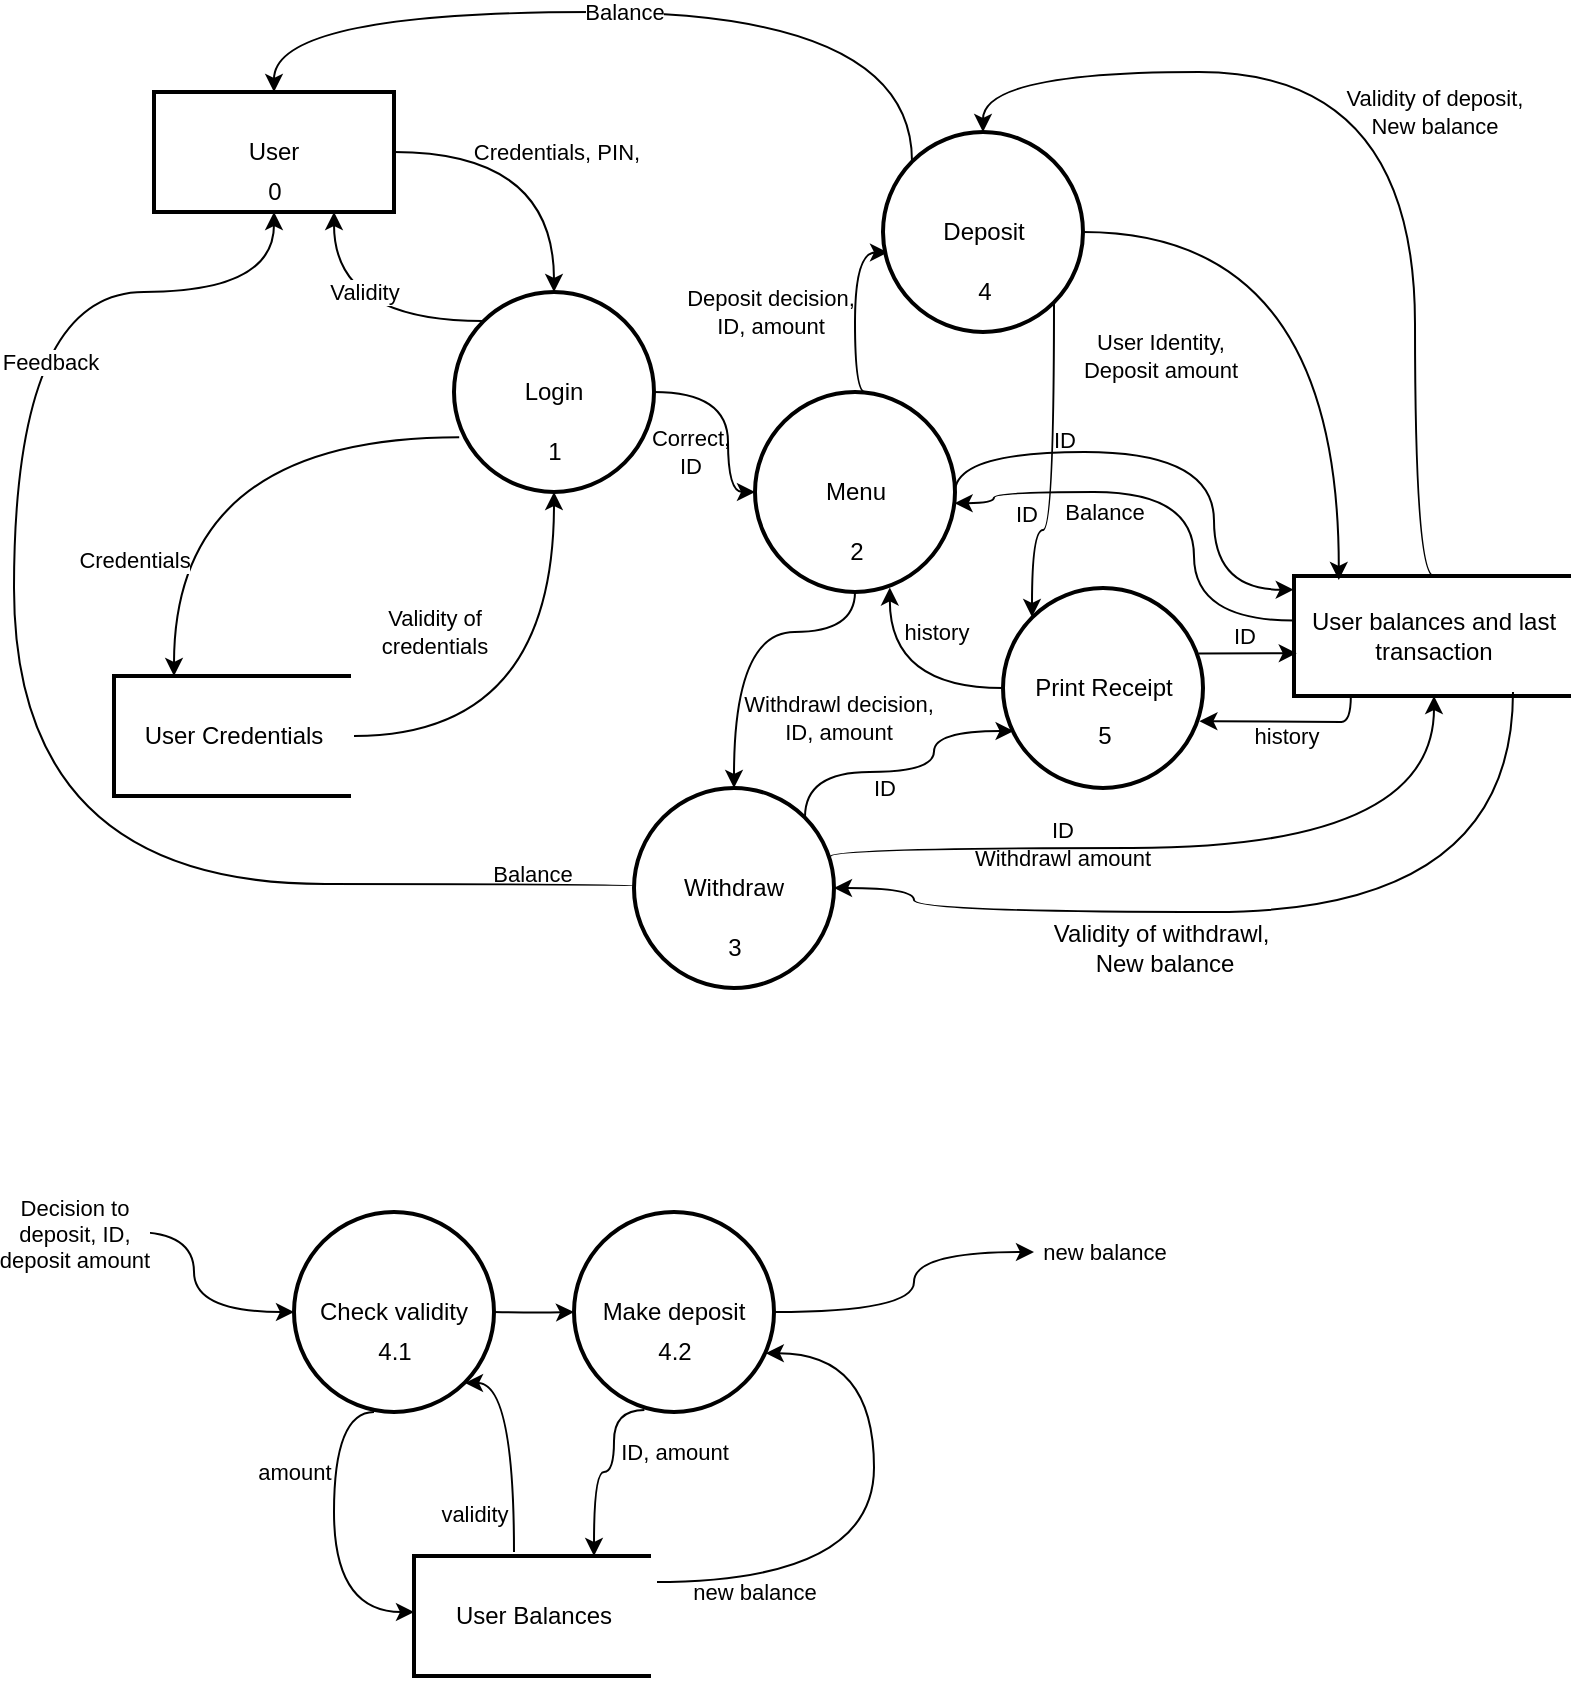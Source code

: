 <mxfile version="14.5.1" type="device" pages="2"><diagram id="20ip4_Ek6uK4f86xIrN_" name="Data-Flow Diagram"><mxGraphModel dx="952" dy="644" grid="1" gridSize="10" guides="1" tooltips="1" connect="1" arrows="1" fold="1" page="1" pageScale="1" pageWidth="827" pageHeight="1169" math="0" shadow="0"><root><mxCell id="0"/><mxCell id="1" parent="0"/><mxCell id="DNZP7xRx3pJeG5CFFN4x-2" value="" style="group" parent="1" vertex="1" connectable="0"><mxGeometry x="80" y="340" width="120" height="64" as="geometry"/></mxCell><mxCell id="DNZP7xRx3pJeG5CFFN4x-3" value="User Credentials" style="rounded=0;whiteSpace=wrap;html=1;strokeWidth=2;" parent="DNZP7xRx3pJeG5CFFN4x-2" vertex="1"><mxGeometry y="2" width="120" height="60" as="geometry"/></mxCell><mxCell id="DNZP7xRx3pJeG5CFFN4x-4" value="" style="endArrow=none;html=1;strokeWidth=3;strokeColor=#FFFFFF;endSize=7;startSize=10;rounded=0;jumpSize=3;" parent="DNZP7xRx3pJeG5CFFN4x-2" edge="1"><mxGeometry width="50" height="50" relative="1" as="geometry"><mxPoint x="120" y="64" as="sourcePoint"/><mxPoint x="120" as="targetPoint"/></mxGeometry></mxCell><mxCell id="DNZP7xRx3pJeG5CFFN4x-5" value="" style="group" parent="1" vertex="1" connectable="0"><mxGeometry x="670" y="290" width="140" height="64" as="geometry"/></mxCell><mxCell id="DNZP7xRx3pJeG5CFFN4x-6" value="User balances and last transaction" style="rounded=0;whiteSpace=wrap;html=1;strokeWidth=2;" parent="DNZP7xRx3pJeG5CFFN4x-5" vertex="1"><mxGeometry y="2" width="140" height="60" as="geometry"/></mxCell><mxCell id="DNZP7xRx3pJeG5CFFN4x-7" value="" style="endArrow=none;html=1;strokeWidth=3;strokeColor=#FFFFFF;endSize=7;startSize=10;rounded=0;jumpSize=3;" parent="DNZP7xRx3pJeG5CFFN4x-5" edge="1"><mxGeometry width="50" height="50" relative="1" as="geometry"><mxPoint x="140" y="64" as="sourcePoint"/><mxPoint x="140" as="targetPoint"/></mxGeometry></mxCell><mxCell id="DNZP7xRx3pJeG5CFFN4x-8" value="User" style="rounded=0;whiteSpace=wrap;html=1;strokeWidth=2;" parent="1" vertex="1"><mxGeometry x="100" y="50" width="120" height="60" as="geometry"/></mxCell><mxCell id="DNZP7xRx3pJeG5CFFN4x-12" value="" style="curved=1;endArrow=classic;html=1;fontSize=6;edgeStyle=orthogonalEdgeStyle;exitX=1;exitY=0.5;exitDx=0;exitDy=0;entryX=0.5;entryY=0;entryDx=0;entryDy=0;entryPerimeter=0;" parent="1" source="DNZP7xRx3pJeG5CFFN4x-8" target="lDetADTVNN6YPPrge81u-1" edge="1"><mxGeometry width="50" height="50" relative="1" as="geometry"><mxPoint x="200" y="72" as="sourcePoint"/><mxPoint x="278.96" y="162.6" as="targetPoint"/><Array as="points"><mxPoint x="300" y="80"/></Array></mxGeometry></mxCell><mxCell id="DNZP7xRx3pJeG5CFFN4x-14" value="Credentials, PIN," style="edgeLabel;html=1;align=center;verticalAlign=middle;resizable=0;points=[];rotation=0;labelBackgroundColor=none;" parent="DNZP7xRx3pJeG5CFFN4x-12" vertex="1" connectable="0"><mxGeometry x="-0.169" y="-11" relative="1" as="geometry"><mxPoint x="18" y="-11" as="offset"/></mxGeometry></mxCell><mxCell id="DNZP7xRx3pJeG5CFFN4x-13" value="" style="curved=1;endArrow=none;html=1;fontSize=6;edgeStyle=orthogonalEdgeStyle;exitX=0.5;exitY=1;exitDx=0;exitDy=0;entryX=0;entryY=0.5;entryDx=0;entryDy=0;entryPerimeter=0;startArrow=classic;startFill=1;endFill=0;" parent="1" source="DNZP7xRx3pJeG5CFFN4x-8" target="lDetADTVNN6YPPrge81u-5" edge="1"><mxGeometry width="50" height="50" relative="1" as="geometry"><mxPoint x="250" y="150" as="sourcePoint"/><mxPoint x="230" y="210" as="targetPoint"/><Array as="points"><mxPoint x="160" y="150"/><mxPoint x="30" y="150"/><mxPoint x="30" y="446"/><mxPoint x="341" y="446"/></Array></mxGeometry></mxCell><mxCell id="ltB92Kur-wiOjluLVhbf-3" value="Feedback" style="edgeLabel;html=1;align=center;verticalAlign=middle;resizable=0;points=[];" parent="DNZP7xRx3pJeG5CFFN4x-13" vertex="1" connectable="0"><mxGeometry x="-0.474" y="18" relative="1" as="geometry"><mxPoint as="offset"/></mxGeometry></mxCell><mxCell id="DNZP7xRx3pJeG5CFFN4x-16" value="" style="curved=1;endArrow=classic;html=1;fontSize=6;edgeStyle=orthogonalEdgeStyle;exitX=0.026;exitY=0.726;exitDx=0;exitDy=0;exitPerimeter=0;entryX=0.25;entryY=0;entryDx=0;entryDy=0;" parent="1" source="lDetADTVNN6YPPrge81u-1" target="DNZP7xRx3pJeG5CFFN4x-3" edge="1"><mxGeometry width="50" height="50" relative="1" as="geometry"><mxPoint x="253.2" y="245.5" as="sourcePoint"/><mxPoint x="150" y="300" as="targetPoint"/><Array as="points"><mxPoint x="110" y="223"/></Array></mxGeometry></mxCell><mxCell id="DNZP7xRx3pJeG5CFFN4x-17" value="Credentials" style="edgeLabel;html=1;align=center;verticalAlign=middle;resizable=0;points=[];" parent="DNZP7xRx3pJeG5CFFN4x-16" vertex="1" connectable="0"><mxGeometry x="0.44" y="-1" relative="1" as="geometry"><mxPoint x="-18.98" y="15.3" as="offset"/></mxGeometry></mxCell><mxCell id="DNZP7xRx3pJeG5CFFN4x-18" value="" style="curved=1;endArrow=classic;html=1;fontSize=6;edgeStyle=orthogonalEdgeStyle;exitX=1;exitY=0.5;exitDx=0;exitDy=0;entryX=0.5;entryY=1;entryDx=0;entryDy=0;entryPerimeter=0;" parent="1" source="DNZP7xRx3pJeG5CFFN4x-3" target="lDetADTVNN6YPPrge81u-1" edge="1"><mxGeometry width="50" height="50" relative="1" as="geometry"><mxPoint x="240" y="380" as="sourcePoint"/><mxPoint x="310" y="260" as="targetPoint"/><Array as="points"><mxPoint x="300" y="372"/></Array></mxGeometry></mxCell><mxCell id="DNZP7xRx3pJeG5CFFN4x-19" value="Validity of &lt;br&gt;credentials" style="edgeLabel;html=1;align=center;verticalAlign=middle;resizable=0;points=[];labelBackgroundColor=none;" parent="DNZP7xRx3pJeG5CFFN4x-18" vertex="1" connectable="0"><mxGeometry x="0.077" y="4" relative="1" as="geometry"><mxPoint x="-56.0" y="-32.57" as="offset"/></mxGeometry></mxCell><mxCell id="DNZP7xRx3pJeG5CFFN4x-20" value="" style="curved=1;endArrow=none;html=1;fontSize=6;edgeStyle=orthogonalEdgeStyle;exitX=0.5;exitY=0;exitDx=0;exitDy=0;exitPerimeter=0;entryX=0.5;entryY=0;entryDx=0;entryDy=0;startArrow=classic;startFill=1;endFill=0;" parent="1" source="lDetADTVNN6YPPrge81u-3" target="DNZP7xRx3pJeG5CFFN4x-6" edge="1"><mxGeometry width="50" height="50" relative="1" as="geometry"><mxPoint x="417.3" y="245.5" as="sourcePoint"/><mxPoint x="450.5" y="250" as="targetPoint"/><Array as="points"><mxPoint x="514.5" y="40"/><mxPoint x="730.5" y="40"/></Array></mxGeometry></mxCell><mxCell id="DNZP7xRx3pJeG5CFFN4x-22" value="User Identity,&lt;br&gt;Deposit amount" style="edgeLabel;html=1;align=center;verticalAlign=middle;resizable=0;points=[];labelBackgroundColor=none;" parent="DNZP7xRx3pJeG5CFFN4x-20" vertex="1" connectable="0"><mxGeometry x="-0.235" y="-3" relative="1" as="geometry"><mxPoint x="-75.5" y="139" as="offset"/></mxGeometry></mxCell><mxCell id="DNZP7xRx3pJeG5CFFN4x-23" value="" style="curved=1;endArrow=none;html=1;fontSize=6;edgeStyle=orthogonalEdgeStyle;exitX=0.16;exitY=0.033;exitDx=0;exitDy=0;startArrow=classic;startFill=1;endFill=0;exitPerimeter=0;entryX=1;entryY=0.5;entryDx=0;entryDy=0;entryPerimeter=0;" parent="1" source="DNZP7xRx3pJeG5CFFN4x-6" target="lDetADTVNN6YPPrge81u-3" edge="1"><mxGeometry width="50" height="50" relative="1" as="geometry"><mxPoint x="450.5" y="220" as="sourcePoint"/><mxPoint x="520.5" y="280" as="targetPoint"/><Array as="points"><mxPoint x="692" y="120"/></Array></mxGeometry></mxCell><mxCell id="DNZP7xRx3pJeG5CFFN4x-24" value="Validity of deposit,&lt;br&gt;New balance" style="edgeLabel;html=1;align=center;verticalAlign=middle;resizable=0;points=[];labelBackgroundColor=none;" parent="DNZP7xRx3pJeG5CFFN4x-23" vertex="1" connectable="0"><mxGeometry x="0.102" y="2" relative="1" as="geometry"><mxPoint x="49.6" y="-67.98" as="offset"/></mxGeometry></mxCell><mxCell id="UeiX7gl3dUkPdL3us73Y-2" style="edgeStyle=orthogonalEdgeStyle;rounded=0;orthogonalLoop=1;jettySize=auto;html=1;exitX=0.145;exitY=0.145;exitDx=0;exitDy=0;exitPerimeter=0;entryX=0.75;entryY=1;entryDx=0;entryDy=0;curved=1;" parent="1" source="lDetADTVNN6YPPrge81u-1" target="DNZP7xRx3pJeG5CFFN4x-8" edge="1"><mxGeometry relative="1" as="geometry"/></mxCell><mxCell id="ltB92Kur-wiOjluLVhbf-4" value="Validity" style="edgeLabel;html=1;align=center;verticalAlign=middle;resizable=0;points=[];" parent="UeiX7gl3dUkPdL3us73Y-2" vertex="1" connectable="0"><mxGeometry x="0.38" y="-13" relative="1" as="geometry"><mxPoint x="2" as="offset"/></mxGeometry></mxCell><mxCell id="lDetADTVNN6YPPrge81u-1" value="Login" style="strokeWidth=2;html=1;shape=mxgraph.flowchart.start_2;whiteSpace=wrap;" parent="1" vertex="1"><mxGeometry x="250" y="150" width="100" height="100" as="geometry"/></mxCell><mxCell id="lDetADTVNN6YPPrge81u-2" value="" style="curved=1;endArrow=classic;html=1;fontSize=6;edgeStyle=orthogonalEdgeStyle;entryX=0.025;entryY=0.602;entryDx=0;entryDy=0;entryPerimeter=0;" parent="1" target="lDetADTVNN6YPPrge81u-3" edge="1"><mxGeometry width="50" height="50" relative="1" as="geometry"><mxPoint x="460.5" y="210" as="sourcePoint"/><mxPoint x="440.5" y="200" as="targetPoint"/><Array as="points"><mxPoint x="450.5" y="200"/><mxPoint x="450.5" y="130"/></Array></mxGeometry></mxCell><mxCell id="lDetADTVNN6YPPrge81u-20" value="Deposit decision,&lt;br&gt;ID, amount" style="edgeLabel;html=1;align=center;verticalAlign=middle;resizable=0;points=[];labelBackgroundColor=none;" parent="lDetADTVNN6YPPrge81u-2" vertex="1" connectable="0"><mxGeometry x="0.145" y="1" relative="1" as="geometry"><mxPoint x="-41.5" y="0.83" as="offset"/></mxGeometry></mxCell><mxCell id="lDetADTVNN6YPPrge81u-3" value="Deposit" style="strokeWidth=2;html=1;shape=mxgraph.flowchart.start_2;whiteSpace=wrap;" parent="1" vertex="1"><mxGeometry x="464.5" y="70" width="100" height="100" as="geometry"/></mxCell><mxCell id="lDetADTVNN6YPPrge81u-4" value="" style="curved=1;endArrow=classic;html=1;fontSize=6;edgeStyle=orthogonalEdgeStyle;entryX=0.5;entryY=0;entryDx=0;entryDy=0;entryPerimeter=0;exitX=0.5;exitY=1;exitDx=0;exitDy=0;exitPerimeter=0;" parent="1" source="lDetADTVNN6YPPrge81u-15" target="lDetADTVNN6YPPrge81u-5" edge="1"><mxGeometry width="50" height="50" relative="1" as="geometry"><mxPoint x="420.5" y="310" as="sourcePoint"/><mxPoint x="490.5" y="320" as="targetPoint"/><Array as="points"><mxPoint x="450.5" y="320"/><mxPoint x="390.5" y="320"/></Array></mxGeometry></mxCell><mxCell id="lDetADTVNN6YPPrge81u-19" value="Withdrawl decision,&lt;br&gt;ID, amount" style="edgeLabel;html=1;align=center;verticalAlign=middle;resizable=0;points=[];labelBackgroundColor=none;" parent="lDetADTVNN6YPPrge81u-4" vertex="1" connectable="0"><mxGeometry x="0.043" y="1" relative="1" as="geometry"><mxPoint x="51" y="40.72" as="offset"/></mxGeometry></mxCell><mxCell id="lDetADTVNN6YPPrge81u-5" value="Withdraw" style="strokeWidth=2;html=1;shape=mxgraph.flowchart.start_2;whiteSpace=wrap;" parent="1" vertex="1"><mxGeometry x="340" y="398" width="100" height="100" as="geometry"/></mxCell><mxCell id="lDetADTVNN6YPPrge81u-6" value="" style="curved=1;endArrow=classic;html=1;fontSize=6;edgeStyle=orthogonalEdgeStyle;exitX=1;exitY=0.5;exitDx=0;exitDy=0;exitPerimeter=0;entryX=-0.001;entryY=0.114;entryDx=0;entryDy=0;entryPerimeter=0;" parent="1" source="lDetADTVNN6YPPrge81u-15" target="DNZP7xRx3pJeG5CFFN4x-6" edge="1"><mxGeometry width="50" height="50" relative="1" as="geometry"><mxPoint x="580.5" y="280" as="sourcePoint"/><mxPoint x="660.5" y="320.034" as="targetPoint"/><Array as="points"><mxPoint x="501" y="230"/><mxPoint x="630" y="230"/><mxPoint x="630" y="299"/></Array></mxGeometry></mxCell><mxCell id="lDetADTVNN6YPPrge81u-7" value="ID" style="edgeLabel;html=1;align=center;verticalAlign=middle;resizable=0;points=[];labelBackgroundColor=none;" parent="lDetADTVNN6YPPrge81u-6" vertex="1" connectable="0"><mxGeometry x="-0.149" y="-9" relative="1" as="geometry"><mxPoint x="-36.17" y="-15" as="offset"/></mxGeometry></mxCell><mxCell id="lDetADTVNN6YPPrge81u-8" value="" style="curved=1;endArrow=classic;html=1;fontSize=6;edgeStyle=orthogonalEdgeStyle;exitX=0;exitY=0.371;exitDx=0;exitDy=0;entryX=0.998;entryY=0.556;entryDx=0;entryDy=0;entryPerimeter=0;exitPerimeter=0;" parent="1" source="DNZP7xRx3pJeG5CFFN4x-6" target="lDetADTVNN6YPPrge81u-15" edge="1"><mxGeometry width="50" height="50" relative="1" as="geometry"><mxPoint x="620.5" y="340" as="sourcePoint"/><mxPoint x="501" y="264" as="targetPoint"/><Array as="points"><mxPoint x="620" y="314"/><mxPoint x="620" y="250"/><mxPoint x="520" y="250"/><mxPoint x="520" y="256"/></Array></mxGeometry></mxCell><mxCell id="lDetADTVNN6YPPrge81u-9" value="Balance" style="edgeLabel;html=1;align=center;verticalAlign=middle;resizable=0;points=[];labelBackgroundColor=none;" parent="lDetADTVNN6YPPrge81u-8" vertex="1" connectable="0"><mxGeometry x="0.092" y="-1" relative="1" as="geometry"><mxPoint x="-28.21" y="11" as="offset"/></mxGeometry></mxCell><mxCell id="lDetADTVNN6YPPrge81u-10" value="" style="curved=1;endArrow=classic;html=1;fontSize=6;edgeStyle=orthogonalEdgeStyle;entryX=0.5;entryY=1;entryDx=0;entryDy=0;exitX=0.981;exitY=0.343;exitDx=0;exitDy=0;exitPerimeter=0;" parent="1" source="lDetADTVNN6YPPrge81u-5" target="DNZP7xRx3pJeG5CFFN4x-6" edge="1"><mxGeometry width="50" height="50" relative="1" as="geometry"><mxPoint x="480" y="348" as="sourcePoint"/><mxPoint x="695" y="390" as="targetPoint"/><Array as="points"><mxPoint x="438" y="428"/><mxPoint x="740" y="428"/></Array></mxGeometry></mxCell><mxCell id="lDetADTVNN6YPPrge81u-11" value="ID&lt;br&gt;Withdrawl amount" style="edgeLabel;html=1;align=center;verticalAlign=middle;resizable=0;points=[];labelBackgroundColor=none;" parent="lDetADTVNN6YPPrge81u-10" vertex="1" connectable="0"><mxGeometry x="-0.132" y="2" relative="1" as="geometry"><mxPoint x="-46" as="offset"/></mxGeometry></mxCell><mxCell id="lDetADTVNN6YPPrge81u-12" value="" style="curved=1;endArrow=classic;html=1;fontSize=6;edgeStyle=orthogonalEdgeStyle;entryX=1;entryY=0.5;entryDx=0;entryDy=0;entryPerimeter=0;" parent="1" target="lDetADTVNN6YPPrge81u-5" edge="1"><mxGeometry width="50" height="50" relative="1" as="geometry"><mxPoint x="779.5" y="350" as="sourcePoint"/><mxPoint x="620.5" y="330" as="targetPoint"/><Array as="points"><mxPoint x="780" y="460"/><mxPoint x="480" y="460"/><mxPoint x="480" y="448"/></Array></mxGeometry></mxCell><mxCell id="lDetADTVNN6YPPrge81u-13" value="" style="curved=1;endArrow=classic;html=1;fontSize=6;edgeStyle=orthogonalEdgeStyle;exitX=0.145;exitY=0.145;exitDx=0;exitDy=0;exitPerimeter=0;entryX=0.5;entryY=0;entryDx=0;entryDy=0;" parent="1" source="lDetADTVNN6YPPrge81u-3" target="DNZP7xRx3pJeG5CFFN4x-8" edge="1"><mxGeometry width="50" height="50" relative="1" as="geometry"><mxPoint x="420" y="90" as="sourcePoint"/><mxPoint x="60" y="110" as="targetPoint"/><Array as="points"><mxPoint x="479" y="10"/><mxPoint x="160" y="10"/></Array></mxGeometry></mxCell><mxCell id="lDetADTVNN6YPPrge81u-24" value="Balance" style="edgeLabel;html=1;align=center;verticalAlign=middle;resizable=0;points=[];labelBackgroundColor=none;" parent="lDetADTVNN6YPPrge81u-13" vertex="1" connectable="0"><mxGeometry x="-0.715" y="14" relative="1" as="geometry"><mxPoint x="-176" y="418.5" as="offset"/></mxGeometry></mxCell><mxCell id="ltB92Kur-wiOjluLVhbf-2" value="Balance" style="edgeLabel;html=1;align=center;verticalAlign=middle;resizable=0;points=[];" parent="lDetADTVNN6YPPrge81u-13" vertex="1" connectable="0"><mxGeometry x="0.013" relative="1" as="geometry"><mxPoint x="1" as="offset"/></mxGeometry></mxCell><mxCell id="lDetADTVNN6YPPrge81u-15" value="Menu" style="strokeWidth=2;html=1;shape=mxgraph.flowchart.start_2;whiteSpace=wrap;labelBackgroundColor=none;" parent="1" vertex="1"><mxGeometry x="400.5" y="200.0" width="100" height="100" as="geometry"/></mxCell><mxCell id="lDetADTVNN6YPPrge81u-16" value="" style="curved=1;endArrow=classic;html=1;fontSize=6;edgeStyle=orthogonalEdgeStyle;exitX=1;exitY=0.5;exitDx=0;exitDy=0;exitPerimeter=0;entryX=0;entryY=0.5;entryDx=0;entryDy=0;entryPerimeter=0;" parent="1" source="lDetADTVNN6YPPrge81u-1" target="lDetADTVNN6YPPrge81u-15" edge="1"><mxGeometry width="50" height="50" relative="1" as="geometry"><mxPoint x="386" y="235.5" as="sourcePoint"/><mxPoint x="510.5" y="280" as="targetPoint"/><Array as="points"><mxPoint x="387" y="200"/><mxPoint x="387" y="250"/></Array></mxGeometry></mxCell><mxCell id="lDetADTVNN6YPPrge81u-21" value="Correct, &lt;br&gt;ID" style="edgeLabel;html=1;align=center;verticalAlign=middle;resizable=0;points=[];labelBackgroundColor=none;" parent="lDetADTVNN6YPPrge81u-16" vertex="1" connectable="0"><mxGeometry x="-0.46" y="-4" relative="1" as="geometry"><mxPoint x="-9" y="26" as="offset"/></mxGeometry></mxCell><mxCell id="lDetADTVNN6YPPrge81u-18" value="Validity of withdrawl,&amp;nbsp;&lt;br&gt;New balance" style="text;html=1;align=center;verticalAlign=middle;resizable=0;points=[];autosize=1;" parent="1" vertex="1"><mxGeometry x="540" y="463" width="130" height="30" as="geometry"/></mxCell><mxCell id="lDetADTVNN6YPPrge81u-27" value="0" style="text;html=1;align=center;verticalAlign=middle;resizable=0;points=[];autosize=1;" parent="1" vertex="1"><mxGeometry x="150" y="90" width="20" height="20" as="geometry"/></mxCell><mxCell id="lDetADTVNN6YPPrge81u-28" value="1" style="text;html=1;align=center;verticalAlign=middle;resizable=0;points=[];autosize=1;" parent="1" vertex="1"><mxGeometry x="290" y="220" width="20" height="20" as="geometry"/></mxCell><mxCell id="lDetADTVNN6YPPrge81u-29" value="2" style="text;html=1;align=center;verticalAlign=middle;resizable=0;points=[];autosize=1;" parent="1" vertex="1"><mxGeometry x="440.5" y="270" width="20" height="20" as="geometry"/></mxCell><mxCell id="lDetADTVNN6YPPrge81u-30" value="3" style="text;html=1;align=center;verticalAlign=middle;resizable=0;points=[];autosize=1;" parent="1" vertex="1"><mxGeometry x="380" y="468" width="20" height="20" as="geometry"/></mxCell><mxCell id="lDetADTVNN6YPPrge81u-31" value="4" style="text;html=1;align=center;verticalAlign=middle;resizable=0;points=[];autosize=1;" parent="1" vertex="1"><mxGeometry x="504.5" y="140" width="20" height="20" as="geometry"/></mxCell><mxCell id="lDetADTVNN6YPPrge81u-32" value="Check validity" style="strokeWidth=2;html=1;shape=mxgraph.flowchart.start_2;whiteSpace=wrap;labelBackgroundColor=none;" parent="1" vertex="1"><mxGeometry x="170" y="610" width="100" height="100" as="geometry"/></mxCell><mxCell id="lDetADTVNN6YPPrge81u-33" value="" style="curved=1;endArrow=classic;html=1;fontSize=6;edgeStyle=orthogonalEdgeStyle;entryX=0;entryY=0.5;entryDx=0;entryDy=0;entryPerimeter=0;" parent="1" target="lDetADTVNN6YPPrge81u-32" edge="1"><mxGeometry width="50" height="50" relative="1" as="geometry"><mxPoint x="90" y="620" as="sourcePoint"/><mxPoint x="140" y="640" as="targetPoint"/><Array as="points"><mxPoint x="120" y="620"/><mxPoint x="120" y="660"/></Array></mxGeometry></mxCell><mxCell id="lDetADTVNN6YPPrge81u-34" value="Decision to&lt;br&gt;deposit, ID, &lt;br&gt;deposit amount" style="edgeLabel;html=1;align=center;verticalAlign=middle;resizable=0;points=[];" parent="lDetADTVNN6YPPrge81u-33" vertex="1" connectable="0"><mxGeometry x="-0.087" relative="1" as="geometry"><mxPoint x="-59.97" y="-24.55" as="offset"/></mxGeometry></mxCell><mxCell id="lDetADTVNN6YPPrge81u-35" value="4.1" style="text;html=1;align=center;verticalAlign=middle;resizable=0;points=[];autosize=1;" parent="1" vertex="1"><mxGeometry x="205" y="670" width="30" height="20" as="geometry"/></mxCell><mxCell id="lDetADTVNN6YPPrge81u-36" value="Make deposit" style="strokeWidth=2;html=1;shape=mxgraph.flowchart.start_2;whiteSpace=wrap;labelBackgroundColor=none;" parent="1" vertex="1"><mxGeometry x="310" y="610" width="100" height="100" as="geometry"/></mxCell><mxCell id="lDetADTVNN6YPPrge81u-37" value="" style="curved=1;endArrow=classic;html=1;fontSize=6;edgeStyle=orthogonalEdgeStyle;entryX=0;entryY=0.5;entryDx=0;entryDy=0;entryPerimeter=0;" parent="1" target="lDetADTVNN6YPPrge81u-36" edge="1"><mxGeometry width="50" height="50" relative="1" as="geometry"><mxPoint x="270" y="660" as="sourcePoint"/><mxPoint x="310" y="680" as="targetPoint"/><Array as="points"/></mxGeometry></mxCell><mxCell id="lDetADTVNN6YPPrge81u-41" value="" style="curved=1;endArrow=classic;html=1;fontSize=6;edgeStyle=orthogonalEdgeStyle;entryX=0;entryY=0.5;entryDx=0;entryDy=0;" parent="1" edge="1"><mxGeometry width="50" height="50" relative="1" as="geometry"><mxPoint x="210" y="710" as="sourcePoint"/><mxPoint x="230" y="810" as="targetPoint"/><Array as="points"><mxPoint x="190" y="710"/><mxPoint x="190" y="810"/></Array></mxGeometry></mxCell><mxCell id="lDetADTVNN6YPPrge81u-58" value="amount" style="edgeLabel;html=1;align=center;verticalAlign=middle;resizable=0;points=[];labelBackgroundColor=none;" parent="lDetADTVNN6YPPrge81u-41" vertex="1" connectable="0"><mxGeometry x="0.073" relative="1" as="geometry"><mxPoint x="-20" y="-36" as="offset"/></mxGeometry></mxCell><mxCell id="lDetADTVNN6YPPrge81u-43" value="Print Receipt" style="strokeWidth=2;html=1;shape=mxgraph.flowchart.start_2;whiteSpace=wrap;labelBackgroundColor=none;" parent="1" vertex="1"><mxGeometry x="524.5" y="298" width="100" height="100" as="geometry"/></mxCell><mxCell id="lDetADTVNN6YPPrge81u-44" value="" style="curved=1;endArrow=classic;html=1;fontSize=6;edgeStyle=orthogonalEdgeStyle;exitX=0.855;exitY=0.855;exitDx=0;exitDy=0;exitPerimeter=0;entryX=0.145;entryY=0.145;entryDx=0;entryDy=0;entryPerimeter=0;" parent="1" source="lDetADTVNN6YPPrge81u-3" target="lDetADTVNN6YPPrge81u-43" edge="1"><mxGeometry width="50" height="50" relative="1" as="geometry"><mxPoint x="510" y="290" as="sourcePoint"/><mxPoint x="550" y="310" as="targetPoint"/><Array as="points"><mxPoint x="550" y="269"/><mxPoint x="539" y="269"/></Array></mxGeometry></mxCell><mxCell id="lDetADTVNN6YPPrge81u-47" value="ID" style="edgeLabel;html=1;align=center;verticalAlign=middle;resizable=0;points=[];labelBackgroundColor=none;" parent="lDetADTVNN6YPPrge81u-44" vertex="1" connectable="0"><mxGeometry x="0.021" y="3" relative="1" as="geometry"><mxPoint x="-17.5" y="19.71" as="offset"/></mxGeometry></mxCell><mxCell id="lDetADTVNN6YPPrge81u-45" value="" style="curved=1;endArrow=classic;html=1;fontSize=6;edgeStyle=orthogonalEdgeStyle;entryX=0.674;entryY=0.977;entryDx=0;entryDy=0;entryPerimeter=0;exitX=0;exitY=0.5;exitDx=0;exitDy=0;exitPerimeter=0;" parent="1" source="lDetADTVNN6YPPrge81u-43" target="lDetADTVNN6YPPrge81u-15" edge="1"><mxGeometry width="50" height="50" relative="1" as="geometry"><mxPoint x="521" y="330" as="sourcePoint"/><mxPoint x="540" y="350" as="targetPoint"/><Array as="points"><mxPoint x="468" y="348"/></Array></mxGeometry></mxCell><mxCell id="lDetADTVNN6YPPrge81u-46" value="history" style="edgeLabel;html=1;align=center;verticalAlign=middle;resizable=0;points=[];labelBackgroundColor=none;" parent="lDetADTVNN6YPPrge81u-45" vertex="1" connectable="0"><mxGeometry x="0.17" relative="1" as="geometry"><mxPoint x="22.67" y="-21.93" as="offset"/></mxGeometry></mxCell><mxCell id="lDetADTVNN6YPPrge81u-48" value="" style="curved=1;endArrow=classic;html=1;fontSize=6;edgeStyle=orthogonalEdgeStyle;exitX=0.977;exitY=0.327;exitDx=0;exitDy=0;exitPerimeter=0;entryX=0.01;entryY=0.643;entryDx=0;entryDy=0;entryPerimeter=0;" parent="1" source="lDetADTVNN6YPPrge81u-43" target="DNZP7xRx3pJeG5CFFN4x-6" edge="1"><mxGeometry width="50" height="50" relative="1" as="geometry"><mxPoint x="640" y="340" as="sourcePoint"/><mxPoint x="680" y="360" as="targetPoint"/><Array as="points"/></mxGeometry></mxCell><mxCell id="lDetADTVNN6YPPrge81u-49" value="ID" style="edgeLabel;html=1;align=center;verticalAlign=middle;resizable=0;points=[];" parent="lDetADTVNN6YPPrge81u-48" vertex="1" connectable="0"><mxGeometry x="-0.082" y="1" relative="1" as="geometry"><mxPoint y="-8" as="offset"/></mxGeometry></mxCell><mxCell id="lDetADTVNN6YPPrge81u-50" value="" style="curved=1;endArrow=classic;html=1;fontSize=6;edgeStyle=orthogonalEdgeStyle;entryX=0.982;entryY=0.666;entryDx=0;entryDy=0;entryPerimeter=0;exitX=0.203;exitY=1.001;exitDx=0;exitDy=0;exitPerimeter=0;" parent="1" source="DNZP7xRx3pJeG5CFFN4x-6" target="lDetADTVNN6YPPrge81u-43" edge="1"><mxGeometry width="50" height="50" relative="1" as="geometry"><mxPoint x="590" y="340" as="sourcePoint"/><mxPoint x="630" y="360" as="targetPoint"/><Array as="points"><mxPoint x="689" y="365"/><mxPoint x="630" y="365"/></Array></mxGeometry></mxCell><mxCell id="lDetADTVNN6YPPrge81u-51" value="history" style="edgeLabel;html=1;align=center;verticalAlign=middle;resizable=0;points=[];" parent="lDetADTVNN6YPPrge81u-50" vertex="1" connectable="0"><mxGeometry x="-0.2" relative="1" as="geometry"><mxPoint x="-9.92" y="7" as="offset"/></mxGeometry></mxCell><mxCell id="lDetADTVNN6YPPrge81u-52" value="5" style="text;html=1;align=center;verticalAlign=middle;resizable=0;points=[];autosize=1;" parent="1" vertex="1"><mxGeometry x="564.5" y="362" width="20" height="20" as="geometry"/></mxCell><mxCell id="lDetADTVNN6YPPrge81u-55" value="4.2" style="text;html=1;align=center;verticalAlign=middle;resizable=0;points=[];autosize=1;" parent="1" vertex="1"><mxGeometry x="345" y="670" width="30" height="20" as="geometry"/></mxCell><mxCell id="lDetADTVNN6YPPrge81u-56" value="" style="curved=1;endArrow=classic;html=1;fontSize=6;edgeStyle=orthogonalEdgeStyle;entryX=0.855;entryY=0.855;entryDx=0;entryDy=0;entryPerimeter=0;" parent="1" target="lDetADTVNN6YPPrge81u-32" edge="1"><mxGeometry width="50" height="50" relative="1" as="geometry"><mxPoint x="280" y="780" as="sourcePoint"/><mxPoint x="310" y="750" as="targetPoint"/><Array as="points"><mxPoint x="280" y="780"/><mxPoint x="280" y="696"/></Array></mxGeometry></mxCell><mxCell id="lDetADTVNN6YPPrge81u-57" value="validity" style="edgeLabel;html=1;align=center;verticalAlign=middle;resizable=0;points=[];" parent="lDetADTVNN6YPPrge81u-56" vertex="1" connectable="0"><mxGeometry x="-0.18" relative="1" as="geometry"><mxPoint x="-20" y="24.8" as="offset"/></mxGeometry></mxCell><mxCell id="lDetADTVNN6YPPrge81u-59" value="" style="curved=1;endArrow=classic;html=1;fontSize=6;edgeStyle=orthogonalEdgeStyle;exitX=0.352;exitY=0.99;exitDx=0;exitDy=0;exitPerimeter=0;entryX=0.75;entryY=0;entryDx=0;entryDy=0;" parent="1" source="lDetADTVNN6YPPrge81u-36" target="lDetADTVNN6YPPrge81u-66" edge="1"><mxGeometry width="50" height="50" relative="1" as="geometry"><mxPoint x="330" y="730" as="sourcePoint"/><mxPoint x="320" y="780" as="targetPoint"/><Array as="points"><mxPoint x="330" y="709"/><mxPoint x="330" y="740"/><mxPoint x="320" y="740"/></Array></mxGeometry></mxCell><mxCell id="lDetADTVNN6YPPrge81u-60" value="ID, amount" style="edgeLabel;html=1;align=center;verticalAlign=middle;resizable=0;points=[];labelBackgroundColor=none;" parent="lDetADTVNN6YPPrge81u-59" vertex="1" connectable="0"><mxGeometry x="-0.006" y="5" relative="1" as="geometry"><mxPoint x="32.8" y="-15" as="offset"/></mxGeometry></mxCell><mxCell id="lDetADTVNN6YPPrge81u-61" value="" style="curved=1;endArrow=classic;html=1;fontSize=6;edgeStyle=orthogonalEdgeStyle;entryX=0.959;entryY=0.706;entryDx=0;entryDy=0;entryPerimeter=0;" parent="1" source="lDetADTVNN6YPPrge81u-66" target="lDetADTVNN6YPPrge81u-36" edge="1"><mxGeometry width="50" height="50" relative="1" as="geometry"><mxPoint x="360" y="790" as="sourcePoint"/><mxPoint x="420" y="770" as="targetPoint"/><Array as="points"><mxPoint x="460" y="795"/><mxPoint x="460" y="681"/></Array></mxGeometry></mxCell><mxCell id="lDetADTVNN6YPPrge81u-62" value="new balance" style="edgeLabel;html=1;align=center;verticalAlign=middle;resizable=0;points=[];labelBackgroundColor=none;" parent="lDetADTVNN6YPPrge81u-61" vertex="1" connectable="0"><mxGeometry x="-0.582" y="6" relative="1" as="geometry"><mxPoint x="-8.32" y="10.94" as="offset"/></mxGeometry></mxCell><mxCell id="lDetADTVNN6YPPrge81u-65" value="" style="group;labelBackgroundColor=none;" parent="1" vertex="1" connectable="0"><mxGeometry x="230" y="780" width="120" height="64" as="geometry"/></mxCell><mxCell id="lDetADTVNN6YPPrge81u-66" value="User Balances" style="rounded=0;whiteSpace=wrap;html=1;strokeWidth=2;" parent="lDetADTVNN6YPPrge81u-65" vertex="1"><mxGeometry y="2" width="120" height="60" as="geometry"/></mxCell><mxCell id="lDetADTVNN6YPPrge81u-67" value="" style="endArrow=none;html=1;strokeWidth=3;strokeColor=#FFFFFF;endSize=7;startSize=10;rounded=0;jumpSize=3;" parent="lDetADTVNN6YPPrge81u-65" edge="1"><mxGeometry width="50" height="50" relative="1" as="geometry"><mxPoint x="120" y="64" as="sourcePoint"/><mxPoint x="120" as="targetPoint"/></mxGeometry></mxCell><mxCell id="lDetADTVNN6YPPrge81u-68" value="" style="curved=1;endArrow=classic;html=1;fontSize=6;edgeStyle=orthogonalEdgeStyle;exitX=1;exitY=0.5;exitDx=0;exitDy=0;exitPerimeter=0;" parent="1" source="lDetADTVNN6YPPrge81u-36" edge="1"><mxGeometry width="50" height="50" relative="1" as="geometry"><mxPoint x="570" y="760" as="sourcePoint"/><mxPoint x="540" y="630" as="targetPoint"/><Array as="points"><mxPoint x="480" y="660"/><mxPoint x="480" y="630"/></Array></mxGeometry></mxCell><mxCell id="lDetADTVNN6YPPrge81u-69" value="new balance" style="edgeLabel;html=1;align=center;verticalAlign=middle;resizable=0;points=[];labelBackgroundColor=none;" parent="lDetADTVNN6YPPrge81u-68" vertex="1" connectable="0"><mxGeometry x="-0.106" y="2" relative="1" as="geometry"><mxPoint x="97" y="-29" as="offset"/></mxGeometry></mxCell><mxCell id="RnDN4sFB32BGpCZ2LIlA-1" value="" style="curved=1;endArrow=classic;html=1;fontSize=6;edgeStyle=orthogonalEdgeStyle;exitX=0.855;exitY=0.145;exitDx=0;exitDy=0;exitPerimeter=0;entryX=0.053;entryY=0.715;entryDx=0;entryDy=0;entryPerimeter=0;" parent="1" source="lDetADTVNN6YPPrge81u-5" target="lDetADTVNN6YPPrge81u-43" edge="1"><mxGeometry width="50" height="50" relative="1" as="geometry"><mxPoint x="490" y="330" as="sourcePoint"/><mxPoint x="526" y="369" as="targetPoint"/><Array as="points"><mxPoint x="426" y="390"/><mxPoint x="490" y="390"/><mxPoint x="490" y="369"/></Array></mxGeometry></mxCell><mxCell id="RnDN4sFB32BGpCZ2LIlA-2" value="&lt;span style=&quot;color: rgba(0 , 0 , 0 , 0) ; font-family: monospace ; font-size: 0px ; background-color: rgb(248 , 249 , 250)&quot;&gt;%3CmxGraphModel%3E%3Croot%3E%3CmxCell%20id%3D%220%22%2F%3E%3CmxCell%20id%3D%221%22%20parent%3D%220%22%2F%3E%3CmxCell%20id%3D%222%22%20value%3D%22ID%22%20style%3D%22edgeLabel%3Bhtml%3D1%3Balign%3Dcenter%3BverticalAlign%3Dmiddle%3Bresizable%3D0%3Bpoints%3D%5B%5D%3BlabelBackgroundColor%3Dnone%3B%22%20vertex%3D%221%22%20connectable%3D%220%22%20parent%3D%221%22%3E%3CmxGeometry%20x%3D%22535.5%22%20y%3D%22260.81%22%20as%3D%22geometry%22%2F%3E%3C%2FmxCell%3E%3C%2Froot%3E%3C%2FmxGraphModel%3E&lt;/span&gt;" style="edgeLabel;html=1;align=center;verticalAlign=middle;resizable=0;points=[];" parent="RnDN4sFB32BGpCZ2LIlA-1" vertex="1" connectable="0"><mxGeometry x="-0.143" relative="1" as="geometry"><mxPoint as="offset"/></mxGeometry></mxCell><mxCell id="RnDN4sFB32BGpCZ2LIlA-3" value="ID" style="edgeLabel;html=1;align=center;verticalAlign=middle;resizable=0;points=[];labelBackgroundColor=none;" parent="1" vertex="1" connectable="0"><mxGeometry x="464.5" y="398.0" as="geometry"/></mxCell></root></mxGraphModel></diagram><diagram id="ZZBaNJOqhxRFfaWbpdSK" name="Context Diagram"><mxGraphModel dx="952" dy="644" grid="1" gridSize="10" guides="1" tooltips="1" connect="1" arrows="1" fold="1" page="1" pageScale="1" pageWidth="827" pageHeight="1169" math="0" shadow="0"><root><mxCell id="ra8PC0ORaxS_xf7rytrG-0"/><mxCell id="ra8PC0ORaxS_xf7rytrG-1" parent="ra8PC0ORaxS_xf7rytrG-0"/><mxCell id="1V2MW9h32SBhmgLQW8NA-4" style="edgeStyle=orthogonalEdgeStyle;curved=1;rounded=0;orthogonalLoop=1;jettySize=auto;html=1;exitX=0.5;exitY=1;exitDx=0;exitDy=0;entryX=0.75;entryY=1;entryDx=0;entryDy=0;" parent="ra8PC0ORaxS_xf7rytrG-1" source="1V2MW9h32SBhmgLQW8NA-0" target="1V2MW9h32SBhmgLQW8NA-1" edge="1"><mxGeometry relative="1" as="geometry"><Array as="points"><mxPoint x="650" y="640"/><mxPoint x="240" y="640"/></Array></mxGeometry></mxCell><mxCell id="1V2MW9h32SBhmgLQW8NA-5" value="Menu/Exit" style="edgeLabel;html=1;align=center;verticalAlign=middle;resizable=0;points=[];" parent="1V2MW9h32SBhmgLQW8NA-4" vertex="1" connectable="0"><mxGeometry x="-0.179" y="1" relative="1" as="geometry"><mxPoint x="-9" as="offset"/></mxGeometry></mxCell><mxCell id="1V2MW9h32SBhmgLQW8NA-15" style="edgeStyle=orthogonalEdgeStyle;curved=1;rounded=0;orthogonalLoop=1;jettySize=auto;html=1;exitX=0;exitY=1;exitDx=0;exitDy=0;entryX=1;entryY=1;entryDx=0;entryDy=0;" parent="ra8PC0ORaxS_xf7rytrG-1" source="1V2MW9h32SBhmgLQW8NA-0" target="1V2MW9h32SBhmgLQW8NA-1" edge="1"><mxGeometry relative="1" as="geometry"><Array as="points"><mxPoint x="622" y="600"/><mxPoint x="270" y="600"/></Array></mxGeometry></mxCell><mxCell id="1V2MW9h32SBhmgLQW8NA-18" value="Balance" style="edgeLabel;html=1;align=center;verticalAlign=middle;resizable=0;points=[];" parent="1V2MW9h32SBhmgLQW8NA-15" vertex="1" connectable="0"><mxGeometry x="-0.088" y="2" relative="1" as="geometry"><mxPoint as="offset"/></mxGeometry></mxCell><mxCell id="1V2MW9h32SBhmgLQW8NA-16" style="edgeStyle=orthogonalEdgeStyle;curved=1;rounded=0;orthogonalLoop=1;jettySize=auto;html=1;exitX=1;exitY=1;exitDx=0;exitDy=0;entryX=0.5;entryY=1;entryDx=0;entryDy=0;" parent="ra8PC0ORaxS_xf7rytrG-1" source="1V2MW9h32SBhmgLQW8NA-0" target="1V2MW9h32SBhmgLQW8NA-1" edge="1"><mxGeometry relative="1" as="geometry"><Array as="points"><mxPoint x="678" y="680"/><mxPoint x="210" y="680"/></Array></mxGeometry></mxCell><mxCell id="1V2MW9h32SBhmgLQW8NA-19" value="Receipt with deposited amount" style="edgeLabel;html=1;align=center;verticalAlign=middle;resizable=0;points=[];" parent="1V2MW9h32SBhmgLQW8NA-16" vertex="1" connectable="0"><mxGeometry x="-0.066" y="-2" relative="1" as="geometry"><mxPoint as="offset"/></mxGeometry></mxCell><mxCell id="1V2MW9h32SBhmgLQW8NA-17" style="edgeStyle=orthogonalEdgeStyle;curved=1;rounded=0;orthogonalLoop=1;jettySize=auto;html=1;exitX=1;exitY=0.5;exitDx=0;exitDy=0;" parent="ra8PC0ORaxS_xf7rytrG-1" source="1V2MW9h32SBhmgLQW8NA-0" edge="1"><mxGeometry relative="1" as="geometry"><mxPoint x="180" y="540" as="targetPoint"/><Array as="points"><mxPoint x="690" y="740"/><mxPoint x="180" y="740"/></Array></mxGeometry></mxCell><mxCell id="1V2MW9h32SBhmgLQW8NA-20" value="Receipt with withdrawn amount" style="edgeLabel;html=1;align=center;verticalAlign=middle;resizable=0;points=[];" parent="1V2MW9h32SBhmgLQW8NA-17" vertex="1" connectable="0"><mxGeometry x="-0.018" y="-2" relative="1" as="geometry"><mxPoint as="offset"/></mxGeometry></mxCell><mxCell id="1V2MW9h32SBhmgLQW8NA-0" value="Great Bank Atm" style="ellipse;whiteSpace=wrap;html=1;aspect=fixed;" parent="ra8PC0ORaxS_xf7rytrG-1" vertex="1"><mxGeometry x="610" y="480" width="80" height="80" as="geometry"/></mxCell><mxCell id="1V2MW9h32SBhmgLQW8NA-2" style="edgeStyle=orthogonalEdgeStyle;rounded=0;orthogonalLoop=1;jettySize=auto;html=1;exitX=0.75;exitY=0;exitDx=0;exitDy=0;entryX=0.5;entryY=0;entryDx=0;entryDy=0;curved=1;" parent="ra8PC0ORaxS_xf7rytrG-1" source="1V2MW9h32SBhmgLQW8NA-1" target="1V2MW9h32SBhmgLQW8NA-0" edge="1"><mxGeometry relative="1" as="geometry"><Array as="points"><mxPoint x="240" y="390"/><mxPoint x="650" y="390"/></Array></mxGeometry></mxCell><mxCell id="1V2MW9h32SBhmgLQW8NA-3" value="User Login &amp;amp; Pin" style="edgeLabel;html=1;align=center;verticalAlign=middle;resizable=0;points=[];" parent="1V2MW9h32SBhmgLQW8NA-2" vertex="1" connectable="0"><mxGeometry x="0.112" y="1" relative="1" as="geometry"><mxPoint as="offset"/></mxGeometry></mxCell><mxCell id="1V2MW9h32SBhmgLQW8NA-6" style="edgeStyle=orthogonalEdgeStyle;curved=1;rounded=0;orthogonalLoop=1;jettySize=auto;html=1;exitX=1;exitY=0;exitDx=0;exitDy=0;entryX=0;entryY=0;entryDx=0;entryDy=0;" parent="ra8PC0ORaxS_xf7rytrG-1" source="1V2MW9h32SBhmgLQW8NA-1" target="1V2MW9h32SBhmgLQW8NA-0" edge="1"><mxGeometry relative="1" as="geometry"><mxPoint x="580" y="460" as="targetPoint"/><Array as="points"><mxPoint x="270" y="440"/><mxPoint x="622" y="440"/></Array></mxGeometry></mxCell><mxCell id="1V2MW9h32SBhmgLQW8NA-7" value="Check Balance" style="edgeLabel;html=1;align=center;verticalAlign=middle;resizable=0;points=[];" parent="1V2MW9h32SBhmgLQW8NA-6" vertex="1" connectable="0"><mxGeometry x="0.017" y="3" relative="1" as="geometry"><mxPoint as="offset"/></mxGeometry></mxCell><mxCell id="1V2MW9h32SBhmgLQW8NA-10" style="edgeStyle=orthogonalEdgeStyle;curved=1;rounded=0;orthogonalLoop=1;jettySize=auto;html=1;exitX=0.5;exitY=0;exitDx=0;exitDy=0;entryX=1;entryY=0;entryDx=0;entryDy=0;" parent="ra8PC0ORaxS_xf7rytrG-1" source="1V2MW9h32SBhmgLQW8NA-1" target="1V2MW9h32SBhmgLQW8NA-0" edge="1"><mxGeometry relative="1" as="geometry"><Array as="points"><mxPoint x="210" y="350"/><mxPoint x="678" y="350"/></Array></mxGeometry></mxCell><mxCell id="1V2MW9h32SBhmgLQW8NA-11" value="Deposit" style="edgeLabel;html=1;align=center;verticalAlign=middle;resizable=0;points=[];" parent="1V2MW9h32SBhmgLQW8NA-10" vertex="1" connectable="0"><mxGeometry x="0.108" y="-6" relative="1" as="geometry"><mxPoint as="offset"/></mxGeometry></mxCell><mxCell id="1V2MW9h32SBhmgLQW8NA-12" style="edgeStyle=orthogonalEdgeStyle;curved=1;rounded=0;orthogonalLoop=1;jettySize=auto;html=1;exitX=0.25;exitY=0;exitDx=0;exitDy=0;entryX=1;entryY=0.5;entryDx=0;entryDy=0;" parent="ra8PC0ORaxS_xf7rytrG-1" source="1V2MW9h32SBhmgLQW8NA-1" target="1V2MW9h32SBhmgLQW8NA-0" edge="1"><mxGeometry relative="1" as="geometry"><Array as="points"><mxPoint x="180" y="300"/><mxPoint x="690" y="300"/></Array></mxGeometry></mxCell><mxCell id="1V2MW9h32SBhmgLQW8NA-13" value="Withdrawl" style="edgeLabel;html=1;align=center;verticalAlign=middle;resizable=0;points=[];" parent="1V2MW9h32SBhmgLQW8NA-12" vertex="1" connectable="0"><mxGeometry x="-0.04" relative="1" as="geometry"><mxPoint as="offset"/></mxGeometry></mxCell><mxCell id="1V2MW9h32SBhmgLQW8NA-1" value="User" style="rounded=0;whiteSpace=wrap;html=1;" parent="ra8PC0ORaxS_xf7rytrG-1" vertex="1"><mxGeometry x="150" y="480" width="120" height="60" as="geometry"/></mxCell></root></mxGraphModel></diagram></mxfile>